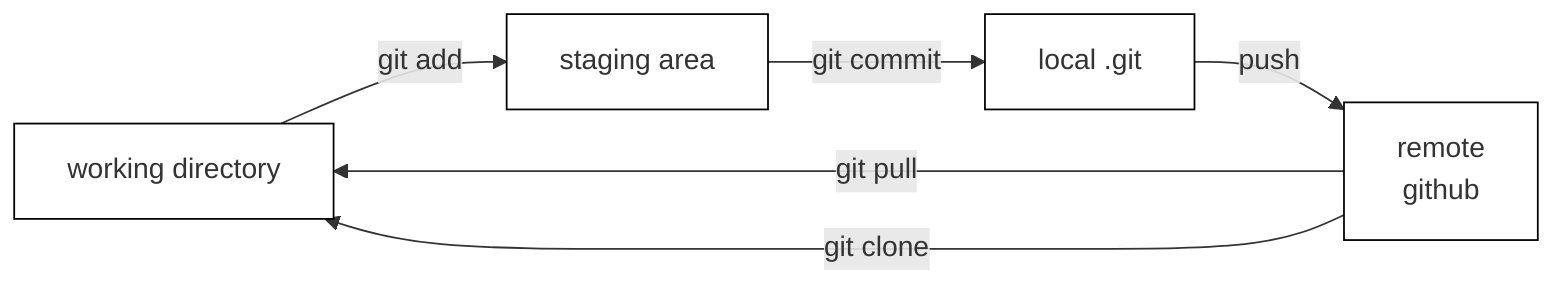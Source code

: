 flowchart LR;
    id1[working directory] -->|git add| id2[staging area] -->|git commit| id3[local .git] -->|push| id4[remote <br> github]
    %%id4 -->|git fetch|id3
    id4 -->|git pull|id1
    id4 -->|git clone|id1
    %%id3 -->|git checkout|id1
    classDef default fill:#ffffff, stroke:#000000;
    %%classDef main fill:#f2f2f2, stroke-width:2px;
    id2:::main